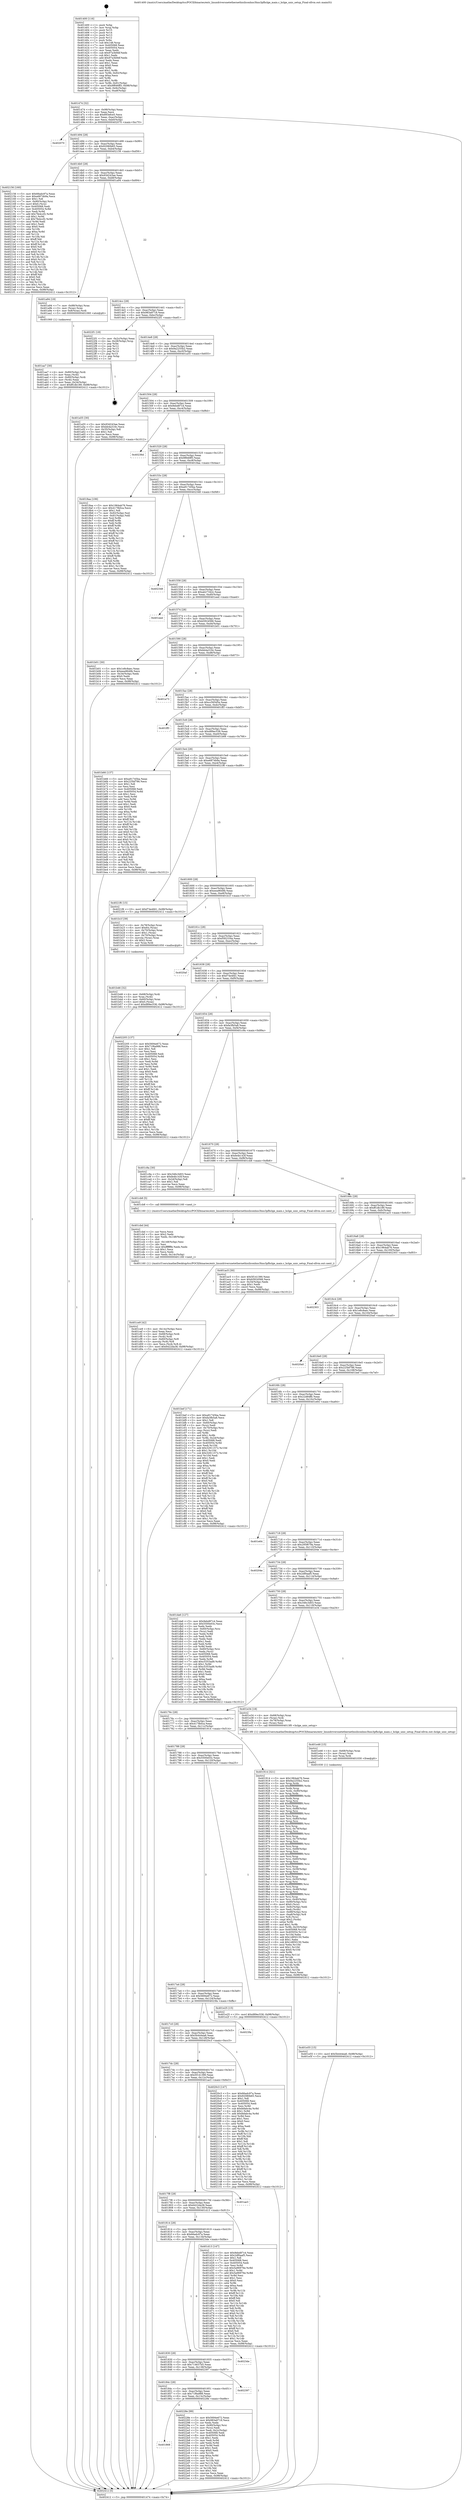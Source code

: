 digraph "0x401400" {
  label = "0x401400 (/mnt/c/Users/mathe/Desktop/tcc/POCII/binaries/extr_linuxdriversnetethernethisiliconhns3hns3pfhclge_main.c_hclge_unic_setup_Final-ollvm.out::main(0))"
  labelloc = "t"
  node[shape=record]

  Entry [label="",width=0.3,height=0.3,shape=circle,fillcolor=black,style=filled]
  "0x401474" [label="{
     0x401474 [32]\l
     | [instrs]\l
     &nbsp;&nbsp;0x401474 \<+6\>: mov -0x98(%rbp),%eax\l
     &nbsp;&nbsp;0x40147a \<+2\>: mov %eax,%ecx\l
     &nbsp;&nbsp;0x40147c \<+6\>: sub $0x893efce5,%ecx\l
     &nbsp;&nbsp;0x401482 \<+6\>: mov %eax,-0xac(%rbp)\l
     &nbsp;&nbsp;0x401488 \<+6\>: mov %ecx,-0xb0(%rbp)\l
     &nbsp;&nbsp;0x40148e \<+6\>: je 0000000000402070 \<main+0xc70\>\l
  }"]
  "0x402070" [label="{
     0x402070\l
  }", style=dashed]
  "0x401494" [label="{
     0x401494 [28]\l
     | [instrs]\l
     &nbsp;&nbsp;0x401494 \<+5\>: jmp 0000000000401499 \<main+0x99\>\l
     &nbsp;&nbsp;0x401499 \<+6\>: mov -0xac(%rbp),%eax\l
     &nbsp;&nbsp;0x40149f \<+5\>: sub $0x92080b65,%eax\l
     &nbsp;&nbsp;0x4014a4 \<+6\>: mov %eax,-0xb4(%rbp)\l
     &nbsp;&nbsp;0x4014aa \<+6\>: je 0000000000402156 \<main+0xd56\>\l
  }"]
  Exit [label="",width=0.3,height=0.3,shape=circle,fillcolor=black,style=filled,peripheries=2]
  "0x402156" [label="{
     0x402156 [160]\l
     | [instrs]\l
     &nbsp;&nbsp;0x402156 \<+5\>: mov $0x66adc97a,%eax\l
     &nbsp;&nbsp;0x40215b \<+5\>: mov $0xe6874b9a,%ecx\l
     &nbsp;&nbsp;0x402160 \<+2\>: mov $0x1,%dl\l
     &nbsp;&nbsp;0x402162 \<+7\>: mov -0x90(%rbp),%rsi\l
     &nbsp;&nbsp;0x402169 \<+6\>: movl $0x0,(%rsi)\l
     &nbsp;&nbsp;0x40216f \<+7\>: mov 0x405068,%edi\l
     &nbsp;&nbsp;0x402176 \<+8\>: mov 0x405054,%r8d\l
     &nbsp;&nbsp;0x40217e \<+3\>: mov %edi,%r9d\l
     &nbsp;&nbsp;0x402181 \<+7\>: add $0x7fe4ccf2,%r9d\l
     &nbsp;&nbsp;0x402188 \<+4\>: sub $0x1,%r9d\l
     &nbsp;&nbsp;0x40218c \<+7\>: sub $0x7fe4ccf2,%r9d\l
     &nbsp;&nbsp;0x402193 \<+4\>: imul %r9d,%edi\l
     &nbsp;&nbsp;0x402197 \<+3\>: and $0x1,%edi\l
     &nbsp;&nbsp;0x40219a \<+3\>: cmp $0x0,%edi\l
     &nbsp;&nbsp;0x40219d \<+4\>: sete %r10b\l
     &nbsp;&nbsp;0x4021a1 \<+4\>: cmp $0xa,%r8d\l
     &nbsp;&nbsp;0x4021a5 \<+4\>: setl %r11b\l
     &nbsp;&nbsp;0x4021a9 \<+3\>: mov %r10b,%bl\l
     &nbsp;&nbsp;0x4021ac \<+3\>: xor $0xff,%bl\l
     &nbsp;&nbsp;0x4021af \<+3\>: mov %r11b,%r14b\l
     &nbsp;&nbsp;0x4021b2 \<+4\>: xor $0xff,%r14b\l
     &nbsp;&nbsp;0x4021b6 \<+3\>: xor $0x0,%dl\l
     &nbsp;&nbsp;0x4021b9 \<+3\>: mov %bl,%r15b\l
     &nbsp;&nbsp;0x4021bc \<+4\>: and $0x0,%r15b\l
     &nbsp;&nbsp;0x4021c0 \<+3\>: and %dl,%r10b\l
     &nbsp;&nbsp;0x4021c3 \<+3\>: mov %r14b,%r12b\l
     &nbsp;&nbsp;0x4021c6 \<+4\>: and $0x0,%r12b\l
     &nbsp;&nbsp;0x4021ca \<+3\>: and %dl,%r11b\l
     &nbsp;&nbsp;0x4021cd \<+3\>: or %r10b,%r15b\l
     &nbsp;&nbsp;0x4021d0 \<+3\>: or %r11b,%r12b\l
     &nbsp;&nbsp;0x4021d3 \<+3\>: xor %r12b,%r15b\l
     &nbsp;&nbsp;0x4021d6 \<+3\>: or %r14b,%bl\l
     &nbsp;&nbsp;0x4021d9 \<+3\>: xor $0xff,%bl\l
     &nbsp;&nbsp;0x4021dc \<+3\>: or $0x0,%dl\l
     &nbsp;&nbsp;0x4021df \<+2\>: and %dl,%bl\l
     &nbsp;&nbsp;0x4021e1 \<+3\>: or %bl,%r15b\l
     &nbsp;&nbsp;0x4021e4 \<+4\>: test $0x1,%r15b\l
     &nbsp;&nbsp;0x4021e8 \<+3\>: cmovne %ecx,%eax\l
     &nbsp;&nbsp;0x4021eb \<+6\>: mov %eax,-0x98(%rbp)\l
     &nbsp;&nbsp;0x4021f1 \<+5\>: jmp 0000000000402412 \<main+0x1012\>\l
  }"]
  "0x4014b0" [label="{
     0x4014b0 [28]\l
     | [instrs]\l
     &nbsp;&nbsp;0x4014b0 \<+5\>: jmp 00000000004014b5 \<main+0xb5\>\l
     &nbsp;&nbsp;0x4014b5 \<+6\>: mov -0xac(%rbp),%eax\l
     &nbsp;&nbsp;0x4014bb \<+5\>: sub $0x93d243ae,%eax\l
     &nbsp;&nbsp;0x4014c0 \<+6\>: mov %eax,-0xb8(%rbp)\l
     &nbsp;&nbsp;0x4014c6 \<+6\>: je 0000000000401a94 \<main+0x694\>\l
  }"]
  "0x401868" [label="{
     0x401868\l
  }", style=dashed]
  "0x401a94" [label="{
     0x401a94 [19]\l
     | [instrs]\l
     &nbsp;&nbsp;0x401a94 \<+7\>: mov -0x88(%rbp),%rax\l
     &nbsp;&nbsp;0x401a9b \<+3\>: mov (%rax),%rax\l
     &nbsp;&nbsp;0x401a9e \<+4\>: mov 0x8(%rax),%rdi\l
     &nbsp;&nbsp;0x401aa2 \<+5\>: call 0000000000401060 \<atoi@plt\>\l
     | [calls]\l
     &nbsp;&nbsp;0x401060 \{1\} (unknown)\l
  }"]
  "0x4014cc" [label="{
     0x4014cc [28]\l
     | [instrs]\l
     &nbsp;&nbsp;0x4014cc \<+5\>: jmp 00000000004014d1 \<main+0xd1\>\l
     &nbsp;&nbsp;0x4014d1 \<+6\>: mov -0xac(%rbp),%eax\l
     &nbsp;&nbsp;0x4014d7 \<+5\>: sub $0x983a9718,%eax\l
     &nbsp;&nbsp;0x4014dc \<+6\>: mov %eax,-0xbc(%rbp)\l
     &nbsp;&nbsp;0x4014e2 \<+6\>: je 00000000004022f1 \<main+0xef1\>\l
  }"]
  "0x40228e" [label="{
     0x40228e [99]\l
     | [instrs]\l
     &nbsp;&nbsp;0x40228e \<+5\>: mov $0x5694e672,%eax\l
     &nbsp;&nbsp;0x402293 \<+5\>: mov $0x983a9718,%ecx\l
     &nbsp;&nbsp;0x402298 \<+2\>: xor %edx,%edx\l
     &nbsp;&nbsp;0x40229a \<+7\>: mov -0x90(%rbp),%rsi\l
     &nbsp;&nbsp;0x4022a1 \<+2\>: mov (%rsi),%edi\l
     &nbsp;&nbsp;0x4022a3 \<+3\>: mov %edi,-0x2c(%rbp)\l
     &nbsp;&nbsp;0x4022a6 \<+7\>: mov 0x405068,%edi\l
     &nbsp;&nbsp;0x4022ad \<+8\>: mov 0x405054,%r8d\l
     &nbsp;&nbsp;0x4022b5 \<+3\>: sub $0x1,%edx\l
     &nbsp;&nbsp;0x4022b8 \<+3\>: mov %edi,%r9d\l
     &nbsp;&nbsp;0x4022bb \<+3\>: add %edx,%r9d\l
     &nbsp;&nbsp;0x4022be \<+4\>: imul %r9d,%edi\l
     &nbsp;&nbsp;0x4022c2 \<+3\>: and $0x1,%edi\l
     &nbsp;&nbsp;0x4022c5 \<+3\>: cmp $0x0,%edi\l
     &nbsp;&nbsp;0x4022c8 \<+4\>: sete %r10b\l
     &nbsp;&nbsp;0x4022cc \<+4\>: cmp $0xa,%r8d\l
     &nbsp;&nbsp;0x4022d0 \<+4\>: setl %r11b\l
     &nbsp;&nbsp;0x4022d4 \<+3\>: mov %r10b,%bl\l
     &nbsp;&nbsp;0x4022d7 \<+3\>: and %r11b,%bl\l
     &nbsp;&nbsp;0x4022da \<+3\>: xor %r11b,%r10b\l
     &nbsp;&nbsp;0x4022dd \<+3\>: or %r10b,%bl\l
     &nbsp;&nbsp;0x4022e0 \<+3\>: test $0x1,%bl\l
     &nbsp;&nbsp;0x4022e3 \<+3\>: cmovne %ecx,%eax\l
     &nbsp;&nbsp;0x4022e6 \<+6\>: mov %eax,-0x98(%rbp)\l
     &nbsp;&nbsp;0x4022ec \<+5\>: jmp 0000000000402412 \<main+0x1012\>\l
  }"]
  "0x4022f1" [label="{
     0x4022f1 [18]\l
     | [instrs]\l
     &nbsp;&nbsp;0x4022f1 \<+3\>: mov -0x2c(%rbp),%eax\l
     &nbsp;&nbsp;0x4022f4 \<+4\>: lea -0x28(%rbp),%rsp\l
     &nbsp;&nbsp;0x4022f8 \<+1\>: pop %rbx\l
     &nbsp;&nbsp;0x4022f9 \<+2\>: pop %r12\l
     &nbsp;&nbsp;0x4022fb \<+2\>: pop %r13\l
     &nbsp;&nbsp;0x4022fd \<+2\>: pop %r14\l
     &nbsp;&nbsp;0x4022ff \<+2\>: pop %r15\l
     &nbsp;&nbsp;0x402301 \<+1\>: pop %rbp\l
     &nbsp;&nbsp;0x402302 \<+1\>: ret\l
  }"]
  "0x4014e8" [label="{
     0x4014e8 [28]\l
     | [instrs]\l
     &nbsp;&nbsp;0x4014e8 \<+5\>: jmp 00000000004014ed \<main+0xed\>\l
     &nbsp;&nbsp;0x4014ed \<+6\>: mov -0xac(%rbp),%eax\l
     &nbsp;&nbsp;0x4014f3 \<+5\>: sub $0x9a2255b2,%eax\l
     &nbsp;&nbsp;0x4014f8 \<+6\>: mov %eax,-0xc0(%rbp)\l
     &nbsp;&nbsp;0x4014fe \<+6\>: je 0000000000401a55 \<main+0x655\>\l
  }"]
  "0x40184c" [label="{
     0x40184c [28]\l
     | [instrs]\l
     &nbsp;&nbsp;0x40184c \<+5\>: jmp 0000000000401851 \<main+0x451\>\l
     &nbsp;&nbsp;0x401851 \<+6\>: mov -0xac(%rbp),%eax\l
     &nbsp;&nbsp;0x401857 \<+5\>: sub $0x71f6a988,%eax\l
     &nbsp;&nbsp;0x40185c \<+6\>: mov %eax,-0x13c(%rbp)\l
     &nbsp;&nbsp;0x401862 \<+6\>: je 000000000040228e \<main+0xe8e\>\l
  }"]
  "0x401a55" [label="{
     0x401a55 [30]\l
     | [instrs]\l
     &nbsp;&nbsp;0x401a55 \<+5\>: mov $0x93d243ae,%eax\l
     &nbsp;&nbsp;0x401a5a \<+5\>: mov $0xbb4a316c,%ecx\l
     &nbsp;&nbsp;0x401a5f \<+3\>: mov -0x35(%rbp),%dl\l
     &nbsp;&nbsp;0x401a62 \<+3\>: test $0x1,%dl\l
     &nbsp;&nbsp;0x401a65 \<+3\>: cmovne %ecx,%eax\l
     &nbsp;&nbsp;0x401a68 \<+6\>: mov %eax,-0x98(%rbp)\l
     &nbsp;&nbsp;0x401a6e \<+5\>: jmp 0000000000402412 \<main+0x1012\>\l
  }"]
  "0x401504" [label="{
     0x401504 [28]\l
     | [instrs]\l
     &nbsp;&nbsp;0x401504 \<+5\>: jmp 0000000000401509 \<main+0x109\>\l
     &nbsp;&nbsp;0x401509 \<+6\>: mov -0xac(%rbp),%eax\l
     &nbsp;&nbsp;0x40150f \<+5\>: sub $0x9ebd87c4,%eax\l
     &nbsp;&nbsp;0x401514 \<+6\>: mov %eax,-0xc4(%rbp)\l
     &nbsp;&nbsp;0x40151a \<+6\>: je 000000000040236d \<main+0xf6d\>\l
  }"]
  "0x402397" [label="{
     0x402397\l
  }", style=dashed]
  "0x40236d" [label="{
     0x40236d\l
  }", style=dashed]
  "0x401520" [label="{
     0x401520 [28]\l
     | [instrs]\l
     &nbsp;&nbsp;0x401520 \<+5\>: jmp 0000000000401525 \<main+0x125\>\l
     &nbsp;&nbsp;0x401525 \<+6\>: mov -0xac(%rbp),%eax\l
     &nbsp;&nbsp;0x40152b \<+5\>: sub $0x9f846ff3,%eax\l
     &nbsp;&nbsp;0x401530 \<+6\>: mov %eax,-0xc8(%rbp)\l
     &nbsp;&nbsp;0x401536 \<+6\>: je 00000000004018aa \<main+0x4aa\>\l
  }"]
  "0x401830" [label="{
     0x401830 [28]\l
     | [instrs]\l
     &nbsp;&nbsp;0x401830 \<+5\>: jmp 0000000000401835 \<main+0x435\>\l
     &nbsp;&nbsp;0x401835 \<+6\>: mov -0xac(%rbp),%eax\l
     &nbsp;&nbsp;0x40183b \<+5\>: sub $0x714637b5,%eax\l
     &nbsp;&nbsp;0x401840 \<+6\>: mov %eax,-0x138(%rbp)\l
     &nbsp;&nbsp;0x401846 \<+6\>: je 0000000000402397 \<main+0xf97\>\l
  }"]
  "0x4018aa" [label="{
     0x4018aa [106]\l
     | [instrs]\l
     &nbsp;&nbsp;0x4018aa \<+5\>: mov $0x1964ab76,%eax\l
     &nbsp;&nbsp;0x4018af \<+5\>: mov $0x417fb0ca,%ecx\l
     &nbsp;&nbsp;0x4018b4 \<+2\>: mov $0x1,%dl\l
     &nbsp;&nbsp;0x4018b6 \<+7\>: mov -0x92(%rbp),%sil\l
     &nbsp;&nbsp;0x4018bd \<+7\>: mov -0x91(%rbp),%dil\l
     &nbsp;&nbsp;0x4018c4 \<+3\>: mov %sil,%r8b\l
     &nbsp;&nbsp;0x4018c7 \<+4\>: xor $0xff,%r8b\l
     &nbsp;&nbsp;0x4018cb \<+3\>: mov %dil,%r9b\l
     &nbsp;&nbsp;0x4018ce \<+4\>: xor $0xff,%r9b\l
     &nbsp;&nbsp;0x4018d2 \<+3\>: xor $0x1,%dl\l
     &nbsp;&nbsp;0x4018d5 \<+3\>: mov %r8b,%r10b\l
     &nbsp;&nbsp;0x4018d8 \<+4\>: and $0xff,%r10b\l
     &nbsp;&nbsp;0x4018dc \<+3\>: and %dl,%sil\l
     &nbsp;&nbsp;0x4018df \<+3\>: mov %r9b,%r11b\l
     &nbsp;&nbsp;0x4018e2 \<+4\>: and $0xff,%r11b\l
     &nbsp;&nbsp;0x4018e6 \<+3\>: and %dl,%dil\l
     &nbsp;&nbsp;0x4018e9 \<+3\>: or %sil,%r10b\l
     &nbsp;&nbsp;0x4018ec \<+3\>: or %dil,%r11b\l
     &nbsp;&nbsp;0x4018ef \<+3\>: xor %r11b,%r10b\l
     &nbsp;&nbsp;0x4018f2 \<+3\>: or %r9b,%r8b\l
     &nbsp;&nbsp;0x4018f5 \<+4\>: xor $0xff,%r8b\l
     &nbsp;&nbsp;0x4018f9 \<+3\>: or $0x1,%dl\l
     &nbsp;&nbsp;0x4018fc \<+3\>: and %dl,%r8b\l
     &nbsp;&nbsp;0x4018ff \<+3\>: or %r8b,%r10b\l
     &nbsp;&nbsp;0x401902 \<+4\>: test $0x1,%r10b\l
     &nbsp;&nbsp;0x401906 \<+3\>: cmovne %ecx,%eax\l
     &nbsp;&nbsp;0x401909 \<+6\>: mov %eax,-0x98(%rbp)\l
     &nbsp;&nbsp;0x40190f \<+5\>: jmp 0000000000402412 \<main+0x1012\>\l
  }"]
  "0x40153c" [label="{
     0x40153c [28]\l
     | [instrs]\l
     &nbsp;&nbsp;0x40153c \<+5\>: jmp 0000000000401541 \<main+0x141\>\l
     &nbsp;&nbsp;0x401541 \<+6\>: mov -0xac(%rbp),%eax\l
     &nbsp;&nbsp;0x401547 \<+5\>: sub $0xa91745ba,%eax\l
     &nbsp;&nbsp;0x40154c \<+6\>: mov %eax,-0xcc(%rbp)\l
     &nbsp;&nbsp;0x401552 \<+6\>: je 0000000000402348 \<main+0xf48\>\l
  }"]
  "0x402412" [label="{
     0x402412 [5]\l
     | [instrs]\l
     &nbsp;&nbsp;0x402412 \<+5\>: jmp 0000000000401474 \<main+0x74\>\l
  }"]
  "0x401400" [label="{
     0x401400 [116]\l
     | [instrs]\l
     &nbsp;&nbsp;0x401400 \<+1\>: push %rbp\l
     &nbsp;&nbsp;0x401401 \<+3\>: mov %rsp,%rbp\l
     &nbsp;&nbsp;0x401404 \<+2\>: push %r15\l
     &nbsp;&nbsp;0x401406 \<+2\>: push %r14\l
     &nbsp;&nbsp;0x401408 \<+2\>: push %r13\l
     &nbsp;&nbsp;0x40140a \<+2\>: push %r12\l
     &nbsp;&nbsp;0x40140c \<+1\>: push %rbx\l
     &nbsp;&nbsp;0x40140d \<+7\>: sub $0x148,%rsp\l
     &nbsp;&nbsp;0x401414 \<+7\>: mov 0x405068,%eax\l
     &nbsp;&nbsp;0x40141b \<+7\>: mov 0x405054,%ecx\l
     &nbsp;&nbsp;0x401422 \<+2\>: mov %eax,%edx\l
     &nbsp;&nbsp;0x401424 \<+6\>: sub $0x97a3b9df,%edx\l
     &nbsp;&nbsp;0x40142a \<+3\>: sub $0x1,%edx\l
     &nbsp;&nbsp;0x40142d \<+6\>: add $0x97a3b9df,%edx\l
     &nbsp;&nbsp;0x401433 \<+3\>: imul %edx,%eax\l
     &nbsp;&nbsp;0x401436 \<+3\>: and $0x1,%eax\l
     &nbsp;&nbsp;0x401439 \<+3\>: cmp $0x0,%eax\l
     &nbsp;&nbsp;0x40143c \<+4\>: sete %r8b\l
     &nbsp;&nbsp;0x401440 \<+4\>: and $0x1,%r8b\l
     &nbsp;&nbsp;0x401444 \<+7\>: mov %r8b,-0x92(%rbp)\l
     &nbsp;&nbsp;0x40144b \<+3\>: cmp $0xa,%ecx\l
     &nbsp;&nbsp;0x40144e \<+4\>: setl %r8b\l
     &nbsp;&nbsp;0x401452 \<+4\>: and $0x1,%r8b\l
     &nbsp;&nbsp;0x401456 \<+7\>: mov %r8b,-0x91(%rbp)\l
     &nbsp;&nbsp;0x40145d \<+10\>: movl $0x9f846ff3,-0x98(%rbp)\l
     &nbsp;&nbsp;0x401467 \<+6\>: mov %edi,-0x9c(%rbp)\l
     &nbsp;&nbsp;0x40146d \<+7\>: mov %rsi,-0xa8(%rbp)\l
  }"]
  "0x4023de" [label="{
     0x4023de\l
  }", style=dashed]
  "0x402348" [label="{
     0x402348\l
  }", style=dashed]
  "0x401558" [label="{
     0x401558 [28]\l
     | [instrs]\l
     &nbsp;&nbsp;0x401558 \<+5\>: jmp 000000000040155d \<main+0x15d\>\l
     &nbsp;&nbsp;0x40155d \<+6\>: mov -0xac(%rbp),%eax\l
     &nbsp;&nbsp;0x401563 \<+5\>: sub $0xab27342c,%eax\l
     &nbsp;&nbsp;0x401568 \<+6\>: mov %eax,-0xd0(%rbp)\l
     &nbsp;&nbsp;0x40156e \<+6\>: je 0000000000401eed \<main+0xaed\>\l
  }"]
  "0x401e55" [label="{
     0x401e55 [15]\l
     | [instrs]\l
     &nbsp;&nbsp;0x401e55 \<+10\>: movl $0x5b444ea6,-0x98(%rbp)\l
     &nbsp;&nbsp;0x401e5f \<+5\>: jmp 0000000000402412 \<main+0x1012\>\l
  }"]
  "0x401eed" [label="{
     0x401eed\l
  }", style=dashed]
  "0x401574" [label="{
     0x401574 [28]\l
     | [instrs]\l
     &nbsp;&nbsp;0x401574 \<+5\>: jmp 0000000000401579 \<main+0x179\>\l
     &nbsp;&nbsp;0x401579 \<+6\>: mov -0xac(%rbp),%eax\l
     &nbsp;&nbsp;0x40157f \<+5\>: sub $0xb5924566,%eax\l
     &nbsp;&nbsp;0x401584 \<+6\>: mov %eax,-0xd4(%rbp)\l
     &nbsp;&nbsp;0x40158a \<+6\>: je 0000000000401b01 \<main+0x701\>\l
  }"]
  "0x401e46" [label="{
     0x401e46 [15]\l
     | [instrs]\l
     &nbsp;&nbsp;0x401e46 \<+4\>: mov -0x68(%rbp),%rax\l
     &nbsp;&nbsp;0x401e4a \<+3\>: mov (%rax),%rax\l
     &nbsp;&nbsp;0x401e4d \<+3\>: mov %rax,%rdi\l
     &nbsp;&nbsp;0x401e50 \<+5\>: call 0000000000401030 \<free@plt\>\l
     | [calls]\l
     &nbsp;&nbsp;0x401030 \{1\} (unknown)\l
  }"]
  "0x401b01" [label="{
     0x401b01 [30]\l
     | [instrs]\l
     &nbsp;&nbsp;0x401b01 \<+5\>: mov $0x1e8c8aec,%eax\l
     &nbsp;&nbsp;0x401b06 \<+5\>: mov $0xeea9649b,%ecx\l
     &nbsp;&nbsp;0x401b0b \<+3\>: mov -0x34(%rbp),%edx\l
     &nbsp;&nbsp;0x401b0e \<+3\>: cmp $0x0,%edx\l
     &nbsp;&nbsp;0x401b11 \<+3\>: cmove %ecx,%eax\l
     &nbsp;&nbsp;0x401b14 \<+6\>: mov %eax,-0x98(%rbp)\l
     &nbsp;&nbsp;0x401b1a \<+5\>: jmp 0000000000402412 \<main+0x1012\>\l
  }"]
  "0x401590" [label="{
     0x401590 [28]\l
     | [instrs]\l
     &nbsp;&nbsp;0x401590 \<+5\>: jmp 0000000000401595 \<main+0x195\>\l
     &nbsp;&nbsp;0x401595 \<+6\>: mov -0xac(%rbp),%eax\l
     &nbsp;&nbsp;0x40159b \<+5\>: sub $0xbb4a316c,%eax\l
     &nbsp;&nbsp;0x4015a0 \<+6\>: mov %eax,-0xd8(%rbp)\l
     &nbsp;&nbsp;0x4015a6 \<+6\>: je 0000000000401a73 \<main+0x673\>\l
  }"]
  "0x401814" [label="{
     0x401814 [28]\l
     | [instrs]\l
     &nbsp;&nbsp;0x401814 \<+5\>: jmp 0000000000401819 \<main+0x419\>\l
     &nbsp;&nbsp;0x401819 \<+6\>: mov -0xac(%rbp),%eax\l
     &nbsp;&nbsp;0x40181f \<+5\>: sub $0x66adc97a,%eax\l
     &nbsp;&nbsp;0x401824 \<+6\>: mov %eax,-0x134(%rbp)\l
     &nbsp;&nbsp;0x40182a \<+6\>: je 00000000004023de \<main+0xfde\>\l
  }"]
  "0x401a73" [label="{
     0x401a73\l
  }", style=dashed]
  "0x4015ac" [label="{
     0x4015ac [28]\l
     | [instrs]\l
     &nbsp;&nbsp;0x4015ac \<+5\>: jmp 00000000004015b1 \<main+0x1b1\>\l
     &nbsp;&nbsp;0x4015b1 \<+6\>: mov -0xac(%rbp),%eax\l
     &nbsp;&nbsp;0x4015b7 \<+5\>: sub $0xcc565d5a,%eax\l
     &nbsp;&nbsp;0x4015bc \<+6\>: mov %eax,-0xdc(%rbp)\l
     &nbsp;&nbsp;0x4015c2 \<+6\>: je 0000000000401ff3 \<main+0xbf3\>\l
  }"]
  "0x401d13" [label="{
     0x401d13 [147]\l
     | [instrs]\l
     &nbsp;&nbsp;0x401d13 \<+5\>: mov $0x9ebd87c4,%eax\l
     &nbsp;&nbsp;0x401d18 \<+5\>: mov $0x2df0aaf5,%ecx\l
     &nbsp;&nbsp;0x401d1d \<+2\>: mov $0x1,%dl\l
     &nbsp;&nbsp;0x401d1f \<+7\>: mov 0x405068,%esi\l
     &nbsp;&nbsp;0x401d26 \<+7\>: mov 0x405054,%edi\l
     &nbsp;&nbsp;0x401d2d \<+3\>: mov %esi,%r8d\l
     &nbsp;&nbsp;0x401d30 \<+7\>: sub $0x5a96976e,%r8d\l
     &nbsp;&nbsp;0x401d37 \<+4\>: sub $0x1,%r8d\l
     &nbsp;&nbsp;0x401d3b \<+7\>: add $0x5a96976e,%r8d\l
     &nbsp;&nbsp;0x401d42 \<+4\>: imul %r8d,%esi\l
     &nbsp;&nbsp;0x401d46 \<+3\>: and $0x1,%esi\l
     &nbsp;&nbsp;0x401d49 \<+3\>: cmp $0x0,%esi\l
     &nbsp;&nbsp;0x401d4c \<+4\>: sete %r9b\l
     &nbsp;&nbsp;0x401d50 \<+3\>: cmp $0xa,%edi\l
     &nbsp;&nbsp;0x401d53 \<+4\>: setl %r10b\l
     &nbsp;&nbsp;0x401d57 \<+3\>: mov %r9b,%r11b\l
     &nbsp;&nbsp;0x401d5a \<+4\>: xor $0xff,%r11b\l
     &nbsp;&nbsp;0x401d5e \<+3\>: mov %r10b,%bl\l
     &nbsp;&nbsp;0x401d61 \<+3\>: xor $0xff,%bl\l
     &nbsp;&nbsp;0x401d64 \<+3\>: xor $0x0,%dl\l
     &nbsp;&nbsp;0x401d67 \<+3\>: mov %r11b,%r14b\l
     &nbsp;&nbsp;0x401d6a \<+4\>: and $0x0,%r14b\l
     &nbsp;&nbsp;0x401d6e \<+3\>: and %dl,%r9b\l
     &nbsp;&nbsp;0x401d71 \<+3\>: mov %bl,%r15b\l
     &nbsp;&nbsp;0x401d74 \<+4\>: and $0x0,%r15b\l
     &nbsp;&nbsp;0x401d78 \<+3\>: and %dl,%r10b\l
     &nbsp;&nbsp;0x401d7b \<+3\>: or %r9b,%r14b\l
     &nbsp;&nbsp;0x401d7e \<+3\>: or %r10b,%r15b\l
     &nbsp;&nbsp;0x401d81 \<+3\>: xor %r15b,%r14b\l
     &nbsp;&nbsp;0x401d84 \<+3\>: or %bl,%r11b\l
     &nbsp;&nbsp;0x401d87 \<+4\>: xor $0xff,%r11b\l
     &nbsp;&nbsp;0x401d8b \<+3\>: or $0x0,%dl\l
     &nbsp;&nbsp;0x401d8e \<+3\>: and %dl,%r11b\l
     &nbsp;&nbsp;0x401d91 \<+3\>: or %r11b,%r14b\l
     &nbsp;&nbsp;0x401d94 \<+4\>: test $0x1,%r14b\l
     &nbsp;&nbsp;0x401d98 \<+3\>: cmovne %ecx,%eax\l
     &nbsp;&nbsp;0x401d9b \<+6\>: mov %eax,-0x98(%rbp)\l
     &nbsp;&nbsp;0x401da1 \<+5\>: jmp 0000000000402412 \<main+0x1012\>\l
  }"]
  "0x401ff3" [label="{
     0x401ff3\l
  }", style=dashed]
  "0x4015c8" [label="{
     0x4015c8 [28]\l
     | [instrs]\l
     &nbsp;&nbsp;0x4015c8 \<+5\>: jmp 00000000004015cd \<main+0x1cd\>\l
     &nbsp;&nbsp;0x4015cd \<+6\>: mov -0xac(%rbp),%eax\l
     &nbsp;&nbsp;0x4015d3 \<+5\>: sub $0xd89ec536,%eax\l
     &nbsp;&nbsp;0x4015d8 \<+6\>: mov %eax,-0xe0(%rbp)\l
     &nbsp;&nbsp;0x4015de \<+6\>: je 0000000000401b66 \<main+0x766\>\l
  }"]
  "0x4017f8" [label="{
     0x4017f8 [28]\l
     | [instrs]\l
     &nbsp;&nbsp;0x4017f8 \<+5\>: jmp 00000000004017fd \<main+0x3fd\>\l
     &nbsp;&nbsp;0x4017fd \<+6\>: mov -0xac(%rbp),%eax\l
     &nbsp;&nbsp;0x401803 \<+5\>: sub $0x6422da38,%eax\l
     &nbsp;&nbsp;0x401808 \<+6\>: mov %eax,-0x130(%rbp)\l
     &nbsp;&nbsp;0x40180e \<+6\>: je 0000000000401d13 \<main+0x913\>\l
  }"]
  "0x401b66" [label="{
     0x401b66 [137]\l
     | [instrs]\l
     &nbsp;&nbsp;0x401b66 \<+5\>: mov $0xa91745ba,%eax\l
     &nbsp;&nbsp;0x401b6b \<+5\>: mov $0x225bf786,%ecx\l
     &nbsp;&nbsp;0x401b70 \<+2\>: mov $0x1,%dl\l
     &nbsp;&nbsp;0x401b72 \<+2\>: xor %esi,%esi\l
     &nbsp;&nbsp;0x401b74 \<+7\>: mov 0x405068,%edi\l
     &nbsp;&nbsp;0x401b7b \<+8\>: mov 0x405054,%r8d\l
     &nbsp;&nbsp;0x401b83 \<+3\>: sub $0x1,%esi\l
     &nbsp;&nbsp;0x401b86 \<+3\>: mov %edi,%r9d\l
     &nbsp;&nbsp;0x401b89 \<+3\>: add %esi,%r9d\l
     &nbsp;&nbsp;0x401b8c \<+4\>: imul %r9d,%edi\l
     &nbsp;&nbsp;0x401b90 \<+3\>: and $0x1,%edi\l
     &nbsp;&nbsp;0x401b93 \<+3\>: cmp $0x0,%edi\l
     &nbsp;&nbsp;0x401b96 \<+4\>: sete %r10b\l
     &nbsp;&nbsp;0x401b9a \<+4\>: cmp $0xa,%r8d\l
     &nbsp;&nbsp;0x401b9e \<+4\>: setl %r11b\l
     &nbsp;&nbsp;0x401ba2 \<+3\>: mov %r10b,%bl\l
     &nbsp;&nbsp;0x401ba5 \<+3\>: xor $0xff,%bl\l
     &nbsp;&nbsp;0x401ba8 \<+3\>: mov %r11b,%r14b\l
     &nbsp;&nbsp;0x401bab \<+4\>: xor $0xff,%r14b\l
     &nbsp;&nbsp;0x401baf \<+3\>: xor $0x0,%dl\l
     &nbsp;&nbsp;0x401bb2 \<+3\>: mov %bl,%r15b\l
     &nbsp;&nbsp;0x401bb5 \<+4\>: and $0x0,%r15b\l
     &nbsp;&nbsp;0x401bb9 \<+3\>: and %dl,%r10b\l
     &nbsp;&nbsp;0x401bbc \<+3\>: mov %r14b,%r12b\l
     &nbsp;&nbsp;0x401bbf \<+4\>: and $0x0,%r12b\l
     &nbsp;&nbsp;0x401bc3 \<+3\>: and %dl,%r11b\l
     &nbsp;&nbsp;0x401bc6 \<+3\>: or %r10b,%r15b\l
     &nbsp;&nbsp;0x401bc9 \<+3\>: or %r11b,%r12b\l
     &nbsp;&nbsp;0x401bcc \<+3\>: xor %r12b,%r15b\l
     &nbsp;&nbsp;0x401bcf \<+3\>: or %r14b,%bl\l
     &nbsp;&nbsp;0x401bd2 \<+3\>: xor $0xff,%bl\l
     &nbsp;&nbsp;0x401bd5 \<+3\>: or $0x0,%dl\l
     &nbsp;&nbsp;0x401bd8 \<+2\>: and %dl,%bl\l
     &nbsp;&nbsp;0x401bda \<+3\>: or %bl,%r15b\l
     &nbsp;&nbsp;0x401bdd \<+4\>: test $0x1,%r15b\l
     &nbsp;&nbsp;0x401be1 \<+3\>: cmovne %ecx,%eax\l
     &nbsp;&nbsp;0x401be4 \<+6\>: mov %eax,-0x98(%rbp)\l
     &nbsp;&nbsp;0x401bea \<+5\>: jmp 0000000000402412 \<main+0x1012\>\l
  }"]
  "0x4015e4" [label="{
     0x4015e4 [28]\l
     | [instrs]\l
     &nbsp;&nbsp;0x4015e4 \<+5\>: jmp 00000000004015e9 \<main+0x1e9\>\l
     &nbsp;&nbsp;0x4015e9 \<+6\>: mov -0xac(%rbp),%eax\l
     &nbsp;&nbsp;0x4015ef \<+5\>: sub $0xe6874b9a,%eax\l
     &nbsp;&nbsp;0x4015f4 \<+6\>: mov %eax,-0xe4(%rbp)\l
     &nbsp;&nbsp;0x4015fa \<+6\>: je 00000000004021f6 \<main+0xdf6\>\l
  }"]
  "0x401ae3" [label="{
     0x401ae3\l
  }", style=dashed]
  "0x4021f6" [label="{
     0x4021f6 [15]\l
     | [instrs]\l
     &nbsp;&nbsp;0x4021f6 \<+10\>: movl $0xf74e4fd1,-0x98(%rbp)\l
     &nbsp;&nbsp;0x402200 \<+5\>: jmp 0000000000402412 \<main+0x1012\>\l
  }"]
  "0x401600" [label="{
     0x401600 [28]\l
     | [instrs]\l
     &nbsp;&nbsp;0x401600 \<+5\>: jmp 0000000000401605 \<main+0x205\>\l
     &nbsp;&nbsp;0x401605 \<+6\>: mov -0xac(%rbp),%eax\l
     &nbsp;&nbsp;0x40160b \<+5\>: sub $0xeea9649b,%eax\l
     &nbsp;&nbsp;0x401610 \<+6\>: mov %eax,-0xe8(%rbp)\l
     &nbsp;&nbsp;0x401616 \<+6\>: je 0000000000401b1f \<main+0x71f\>\l
  }"]
  "0x4017dc" [label="{
     0x4017dc [28]\l
     | [instrs]\l
     &nbsp;&nbsp;0x4017dc \<+5\>: jmp 00000000004017e1 \<main+0x3e1\>\l
     &nbsp;&nbsp;0x4017e1 \<+6\>: mov -0xac(%rbp),%eax\l
     &nbsp;&nbsp;0x4017e7 \<+5\>: sub $0x5f141390,%eax\l
     &nbsp;&nbsp;0x4017ec \<+6\>: mov %eax,-0x12c(%rbp)\l
     &nbsp;&nbsp;0x4017f2 \<+6\>: je 0000000000401ae3 \<main+0x6e3\>\l
  }"]
  "0x401b1f" [label="{
     0x401b1f [39]\l
     | [instrs]\l
     &nbsp;&nbsp;0x401b1f \<+4\>: mov -0x78(%rbp),%rax\l
     &nbsp;&nbsp;0x401b23 \<+6\>: movl $0x64,(%rax)\l
     &nbsp;&nbsp;0x401b29 \<+4\>: mov -0x70(%rbp),%rax\l
     &nbsp;&nbsp;0x401b2d \<+6\>: movl $0x1,(%rax)\l
     &nbsp;&nbsp;0x401b33 \<+4\>: mov -0x70(%rbp),%rax\l
     &nbsp;&nbsp;0x401b37 \<+3\>: movslq (%rax),%rax\l
     &nbsp;&nbsp;0x401b3a \<+4\>: shl $0x2,%rax\l
     &nbsp;&nbsp;0x401b3e \<+3\>: mov %rax,%rdi\l
     &nbsp;&nbsp;0x401b41 \<+5\>: call 0000000000401050 \<malloc@plt\>\l
     | [calls]\l
     &nbsp;&nbsp;0x401050 \{1\} (unknown)\l
  }"]
  "0x40161c" [label="{
     0x40161c [28]\l
     | [instrs]\l
     &nbsp;&nbsp;0x40161c \<+5\>: jmp 0000000000401621 \<main+0x221\>\l
     &nbsp;&nbsp;0x401621 \<+6\>: mov -0xac(%rbp),%eax\l
     &nbsp;&nbsp;0x401627 \<+5\>: sub $0xf592334a,%eax\l
     &nbsp;&nbsp;0x40162c \<+6\>: mov %eax,-0xec(%rbp)\l
     &nbsp;&nbsp;0x401632 \<+6\>: je 00000000004020af \<main+0xcaf\>\l
  }"]
  "0x4020c3" [label="{
     0x4020c3 [147]\l
     | [instrs]\l
     &nbsp;&nbsp;0x4020c3 \<+5\>: mov $0x66adc97a,%eax\l
     &nbsp;&nbsp;0x4020c8 \<+5\>: mov $0x92080b65,%ecx\l
     &nbsp;&nbsp;0x4020cd \<+2\>: mov $0x1,%dl\l
     &nbsp;&nbsp;0x4020cf \<+7\>: mov 0x405068,%esi\l
     &nbsp;&nbsp;0x4020d6 \<+7\>: mov 0x405054,%edi\l
     &nbsp;&nbsp;0x4020dd \<+3\>: mov %esi,%r8d\l
     &nbsp;&nbsp;0x4020e0 \<+7\>: sub $0xfefabc4a,%r8d\l
     &nbsp;&nbsp;0x4020e7 \<+4\>: sub $0x1,%r8d\l
     &nbsp;&nbsp;0x4020eb \<+7\>: add $0xfefabc4a,%r8d\l
     &nbsp;&nbsp;0x4020f2 \<+4\>: imul %r8d,%esi\l
     &nbsp;&nbsp;0x4020f6 \<+3\>: and $0x1,%esi\l
     &nbsp;&nbsp;0x4020f9 \<+3\>: cmp $0x0,%esi\l
     &nbsp;&nbsp;0x4020fc \<+4\>: sete %r9b\l
     &nbsp;&nbsp;0x402100 \<+3\>: cmp $0xa,%edi\l
     &nbsp;&nbsp;0x402103 \<+4\>: setl %r10b\l
     &nbsp;&nbsp;0x402107 \<+3\>: mov %r9b,%r11b\l
     &nbsp;&nbsp;0x40210a \<+4\>: xor $0xff,%r11b\l
     &nbsp;&nbsp;0x40210e \<+3\>: mov %r10b,%bl\l
     &nbsp;&nbsp;0x402111 \<+3\>: xor $0xff,%bl\l
     &nbsp;&nbsp;0x402114 \<+3\>: xor $0x1,%dl\l
     &nbsp;&nbsp;0x402117 \<+3\>: mov %r11b,%r14b\l
     &nbsp;&nbsp;0x40211a \<+4\>: and $0xff,%r14b\l
     &nbsp;&nbsp;0x40211e \<+3\>: and %dl,%r9b\l
     &nbsp;&nbsp;0x402121 \<+3\>: mov %bl,%r15b\l
     &nbsp;&nbsp;0x402124 \<+4\>: and $0xff,%r15b\l
     &nbsp;&nbsp;0x402128 \<+3\>: and %dl,%r10b\l
     &nbsp;&nbsp;0x40212b \<+3\>: or %r9b,%r14b\l
     &nbsp;&nbsp;0x40212e \<+3\>: or %r10b,%r15b\l
     &nbsp;&nbsp;0x402131 \<+3\>: xor %r15b,%r14b\l
     &nbsp;&nbsp;0x402134 \<+3\>: or %bl,%r11b\l
     &nbsp;&nbsp;0x402137 \<+4\>: xor $0xff,%r11b\l
     &nbsp;&nbsp;0x40213b \<+3\>: or $0x1,%dl\l
     &nbsp;&nbsp;0x40213e \<+3\>: and %dl,%r11b\l
     &nbsp;&nbsp;0x402141 \<+3\>: or %r11b,%r14b\l
     &nbsp;&nbsp;0x402144 \<+4\>: test $0x1,%r14b\l
     &nbsp;&nbsp;0x402148 \<+3\>: cmovne %ecx,%eax\l
     &nbsp;&nbsp;0x40214b \<+6\>: mov %eax,-0x98(%rbp)\l
     &nbsp;&nbsp;0x402151 \<+5\>: jmp 0000000000402412 \<main+0x1012\>\l
  }"]
  "0x4020af" [label="{
     0x4020af\l
  }", style=dashed]
  "0x401638" [label="{
     0x401638 [28]\l
     | [instrs]\l
     &nbsp;&nbsp;0x401638 \<+5\>: jmp 000000000040163d \<main+0x23d\>\l
     &nbsp;&nbsp;0x40163d \<+6\>: mov -0xac(%rbp),%eax\l
     &nbsp;&nbsp;0x401643 \<+5\>: sub $0xf74e4fd1,%eax\l
     &nbsp;&nbsp;0x401648 \<+6\>: mov %eax,-0xf0(%rbp)\l
     &nbsp;&nbsp;0x40164e \<+6\>: je 0000000000402205 \<main+0xe05\>\l
  }"]
  "0x4017c0" [label="{
     0x4017c0 [28]\l
     | [instrs]\l
     &nbsp;&nbsp;0x4017c0 \<+5\>: jmp 00000000004017c5 \<main+0x3c5\>\l
     &nbsp;&nbsp;0x4017c5 \<+6\>: mov -0xac(%rbp),%eax\l
     &nbsp;&nbsp;0x4017cb \<+5\>: sub $0x5b444ea6,%eax\l
     &nbsp;&nbsp;0x4017d0 \<+6\>: mov %eax,-0x128(%rbp)\l
     &nbsp;&nbsp;0x4017d6 \<+6\>: je 00000000004020c3 \<main+0xcc3\>\l
  }"]
  "0x402205" [label="{
     0x402205 [137]\l
     | [instrs]\l
     &nbsp;&nbsp;0x402205 \<+5\>: mov $0x5694e672,%eax\l
     &nbsp;&nbsp;0x40220a \<+5\>: mov $0x71f6a988,%ecx\l
     &nbsp;&nbsp;0x40220f \<+2\>: mov $0x1,%dl\l
     &nbsp;&nbsp;0x402211 \<+2\>: xor %esi,%esi\l
     &nbsp;&nbsp;0x402213 \<+7\>: mov 0x405068,%edi\l
     &nbsp;&nbsp;0x40221a \<+8\>: mov 0x405054,%r8d\l
     &nbsp;&nbsp;0x402222 \<+3\>: sub $0x1,%esi\l
     &nbsp;&nbsp;0x402225 \<+3\>: mov %edi,%r9d\l
     &nbsp;&nbsp;0x402228 \<+3\>: add %esi,%r9d\l
     &nbsp;&nbsp;0x40222b \<+4\>: imul %r9d,%edi\l
     &nbsp;&nbsp;0x40222f \<+3\>: and $0x1,%edi\l
     &nbsp;&nbsp;0x402232 \<+3\>: cmp $0x0,%edi\l
     &nbsp;&nbsp;0x402235 \<+4\>: sete %r10b\l
     &nbsp;&nbsp;0x402239 \<+4\>: cmp $0xa,%r8d\l
     &nbsp;&nbsp;0x40223d \<+4\>: setl %r11b\l
     &nbsp;&nbsp;0x402241 \<+3\>: mov %r10b,%bl\l
     &nbsp;&nbsp;0x402244 \<+3\>: xor $0xff,%bl\l
     &nbsp;&nbsp;0x402247 \<+3\>: mov %r11b,%r14b\l
     &nbsp;&nbsp;0x40224a \<+4\>: xor $0xff,%r14b\l
     &nbsp;&nbsp;0x40224e \<+3\>: xor $0x1,%dl\l
     &nbsp;&nbsp;0x402251 \<+3\>: mov %bl,%r15b\l
     &nbsp;&nbsp;0x402254 \<+4\>: and $0xff,%r15b\l
     &nbsp;&nbsp;0x402258 \<+3\>: and %dl,%r10b\l
     &nbsp;&nbsp;0x40225b \<+3\>: mov %r14b,%r12b\l
     &nbsp;&nbsp;0x40225e \<+4\>: and $0xff,%r12b\l
     &nbsp;&nbsp;0x402262 \<+3\>: and %dl,%r11b\l
     &nbsp;&nbsp;0x402265 \<+3\>: or %r10b,%r15b\l
     &nbsp;&nbsp;0x402268 \<+3\>: or %r11b,%r12b\l
     &nbsp;&nbsp;0x40226b \<+3\>: xor %r12b,%r15b\l
     &nbsp;&nbsp;0x40226e \<+3\>: or %r14b,%bl\l
     &nbsp;&nbsp;0x402271 \<+3\>: xor $0xff,%bl\l
     &nbsp;&nbsp;0x402274 \<+3\>: or $0x1,%dl\l
     &nbsp;&nbsp;0x402277 \<+2\>: and %dl,%bl\l
     &nbsp;&nbsp;0x402279 \<+3\>: or %bl,%r15b\l
     &nbsp;&nbsp;0x40227c \<+4\>: test $0x1,%r15b\l
     &nbsp;&nbsp;0x402280 \<+3\>: cmovne %ecx,%eax\l
     &nbsp;&nbsp;0x402283 \<+6\>: mov %eax,-0x98(%rbp)\l
     &nbsp;&nbsp;0x402289 \<+5\>: jmp 0000000000402412 \<main+0x1012\>\l
  }"]
  "0x401654" [label="{
     0x401654 [28]\l
     | [instrs]\l
     &nbsp;&nbsp;0x401654 \<+5\>: jmp 0000000000401659 \<main+0x259\>\l
     &nbsp;&nbsp;0x401659 \<+6\>: mov -0xac(%rbp),%eax\l
     &nbsp;&nbsp;0x40165f \<+5\>: sub $0xfa3fb5a8,%eax\l
     &nbsp;&nbsp;0x401664 \<+6\>: mov %eax,-0xf4(%rbp)\l
     &nbsp;&nbsp;0x40166a \<+6\>: je 0000000000401c9a \<main+0x89a\>\l
  }"]
  "0x4023fa" [label="{
     0x4023fa\l
  }", style=dashed]
  "0x401c9a" [label="{
     0x401c9a [30]\l
     | [instrs]\l
     &nbsp;&nbsp;0x401c9a \<+5\>: mov $0x346c3d03,%eax\l
     &nbsp;&nbsp;0x401c9f \<+5\>: mov $0xfe4b143f,%ecx\l
     &nbsp;&nbsp;0x401ca4 \<+3\>: mov -0x2d(%rbp),%dl\l
     &nbsp;&nbsp;0x401ca7 \<+3\>: test $0x1,%dl\l
     &nbsp;&nbsp;0x401caa \<+3\>: cmovne %ecx,%eax\l
     &nbsp;&nbsp;0x401cad \<+6\>: mov %eax,-0x98(%rbp)\l
     &nbsp;&nbsp;0x401cb3 \<+5\>: jmp 0000000000402412 \<main+0x1012\>\l
  }"]
  "0x401670" [label="{
     0x401670 [28]\l
     | [instrs]\l
     &nbsp;&nbsp;0x401670 \<+5\>: jmp 0000000000401675 \<main+0x275\>\l
     &nbsp;&nbsp;0x401675 \<+6\>: mov -0xac(%rbp),%eax\l
     &nbsp;&nbsp;0x40167b \<+5\>: sub $0xfe4b143f,%eax\l
     &nbsp;&nbsp;0x401680 \<+6\>: mov %eax,-0xf8(%rbp)\l
     &nbsp;&nbsp;0x401686 \<+6\>: je 0000000000401cb8 \<main+0x8b8\>\l
  }"]
  "0x4017a4" [label="{
     0x4017a4 [28]\l
     | [instrs]\l
     &nbsp;&nbsp;0x4017a4 \<+5\>: jmp 00000000004017a9 \<main+0x3a9\>\l
     &nbsp;&nbsp;0x4017a9 \<+6\>: mov -0xac(%rbp),%eax\l
     &nbsp;&nbsp;0x4017af \<+5\>: sub $0x5694e672,%eax\l
     &nbsp;&nbsp;0x4017b4 \<+6\>: mov %eax,-0x124(%rbp)\l
     &nbsp;&nbsp;0x4017ba \<+6\>: je 00000000004023fa \<main+0xffa\>\l
  }"]
  "0x401cb8" [label="{
     0x401cb8 [5]\l
     | [instrs]\l
     &nbsp;&nbsp;0x401cb8 \<+5\>: call 0000000000401160 \<next_i\>\l
     | [calls]\l
     &nbsp;&nbsp;0x401160 \{1\} (/mnt/c/Users/mathe/Desktop/tcc/POCII/binaries/extr_linuxdriversnetethernethisiliconhns3hns3pfhclge_main.c_hclge_unic_setup_Final-ollvm.out::next_i)\l
  }"]
  "0x40168c" [label="{
     0x40168c [28]\l
     | [instrs]\l
     &nbsp;&nbsp;0x40168c \<+5\>: jmp 0000000000401691 \<main+0x291\>\l
     &nbsp;&nbsp;0x401691 \<+6\>: mov -0xac(%rbp),%eax\l
     &nbsp;&nbsp;0x401697 \<+5\>: sub $0xff1db189,%eax\l
     &nbsp;&nbsp;0x40169c \<+6\>: mov %eax,-0xfc(%rbp)\l
     &nbsp;&nbsp;0x4016a2 \<+6\>: je 0000000000401ac5 \<main+0x6c5\>\l
  }"]
  "0x401e25" [label="{
     0x401e25 [15]\l
     | [instrs]\l
     &nbsp;&nbsp;0x401e25 \<+10\>: movl $0xd89ec536,-0x98(%rbp)\l
     &nbsp;&nbsp;0x401e2f \<+5\>: jmp 0000000000402412 \<main+0x1012\>\l
  }"]
  "0x401ac5" [label="{
     0x401ac5 [30]\l
     | [instrs]\l
     &nbsp;&nbsp;0x401ac5 \<+5\>: mov $0x5f141390,%eax\l
     &nbsp;&nbsp;0x401aca \<+5\>: mov $0xb5924566,%ecx\l
     &nbsp;&nbsp;0x401acf \<+3\>: mov -0x34(%rbp),%edx\l
     &nbsp;&nbsp;0x401ad2 \<+3\>: cmp $0x1,%edx\l
     &nbsp;&nbsp;0x401ad5 \<+3\>: cmovl %ecx,%eax\l
     &nbsp;&nbsp;0x401ad8 \<+6\>: mov %eax,-0x98(%rbp)\l
     &nbsp;&nbsp;0x401ade \<+5\>: jmp 0000000000402412 \<main+0x1012\>\l
  }"]
  "0x4016a8" [label="{
     0x4016a8 [28]\l
     | [instrs]\l
     &nbsp;&nbsp;0x4016a8 \<+5\>: jmp 00000000004016ad \<main+0x2ad\>\l
     &nbsp;&nbsp;0x4016ad \<+6\>: mov -0xac(%rbp),%eax\l
     &nbsp;&nbsp;0x4016b3 \<+5\>: sub $0x1964ab76,%eax\l
     &nbsp;&nbsp;0x4016b8 \<+6\>: mov %eax,-0x100(%rbp)\l
     &nbsp;&nbsp;0x4016be \<+6\>: je 0000000000402303 \<main+0xf03\>\l
  }"]
  "0x401ce9" [label="{
     0x401ce9 [42]\l
     | [instrs]\l
     &nbsp;&nbsp;0x401ce9 \<+6\>: mov -0x14c(%rbp),%ecx\l
     &nbsp;&nbsp;0x401cef \<+3\>: imul %eax,%ecx\l
     &nbsp;&nbsp;0x401cf2 \<+4\>: mov -0x68(%rbp),%rdi\l
     &nbsp;&nbsp;0x401cf6 \<+3\>: mov (%rdi),%rdi\l
     &nbsp;&nbsp;0x401cf9 \<+4\>: mov -0x60(%rbp),%r8\l
     &nbsp;&nbsp;0x401cfd \<+3\>: movslq (%r8),%r8\l
     &nbsp;&nbsp;0x401d00 \<+4\>: mov %ecx,(%rdi,%r8,4)\l
     &nbsp;&nbsp;0x401d04 \<+10\>: movl $0x6422da38,-0x98(%rbp)\l
     &nbsp;&nbsp;0x401d0e \<+5\>: jmp 0000000000402412 \<main+0x1012\>\l
  }"]
  "0x402303" [label="{
     0x402303\l
  }", style=dashed]
  "0x4016c4" [label="{
     0x4016c4 [28]\l
     | [instrs]\l
     &nbsp;&nbsp;0x4016c4 \<+5\>: jmp 00000000004016c9 \<main+0x2c9\>\l
     &nbsp;&nbsp;0x4016c9 \<+6\>: mov -0xac(%rbp),%eax\l
     &nbsp;&nbsp;0x4016cf \<+5\>: sub $0x1e8c8aec,%eax\l
     &nbsp;&nbsp;0x4016d4 \<+6\>: mov %eax,-0x104(%rbp)\l
     &nbsp;&nbsp;0x4016da \<+6\>: je 00000000004020a0 \<main+0xca0\>\l
  }"]
  "0x401cbd" [label="{
     0x401cbd [44]\l
     | [instrs]\l
     &nbsp;&nbsp;0x401cbd \<+2\>: xor %ecx,%ecx\l
     &nbsp;&nbsp;0x401cbf \<+5\>: mov $0x2,%edx\l
     &nbsp;&nbsp;0x401cc4 \<+6\>: mov %edx,-0x148(%rbp)\l
     &nbsp;&nbsp;0x401cca \<+1\>: cltd\l
     &nbsp;&nbsp;0x401ccb \<+6\>: mov -0x148(%rbp),%esi\l
     &nbsp;&nbsp;0x401cd1 \<+2\>: idiv %esi\l
     &nbsp;&nbsp;0x401cd3 \<+6\>: imul $0xfffffffe,%edx,%edx\l
     &nbsp;&nbsp;0x401cd9 \<+3\>: sub $0x1,%ecx\l
     &nbsp;&nbsp;0x401cdc \<+2\>: sub %ecx,%edx\l
     &nbsp;&nbsp;0x401cde \<+6\>: mov %edx,-0x14c(%rbp)\l
     &nbsp;&nbsp;0x401ce4 \<+5\>: call 0000000000401160 \<next_i\>\l
     | [calls]\l
     &nbsp;&nbsp;0x401160 \{1\} (/mnt/c/Users/mathe/Desktop/tcc/POCII/binaries/extr_linuxdriversnetethernethisiliconhns3hns3pfhclge_main.c_hclge_unic_setup_Final-ollvm.out::next_i)\l
  }"]
  "0x4020a0" [label="{
     0x4020a0\l
  }", style=dashed]
  "0x4016e0" [label="{
     0x4016e0 [28]\l
     | [instrs]\l
     &nbsp;&nbsp;0x4016e0 \<+5\>: jmp 00000000004016e5 \<main+0x2e5\>\l
     &nbsp;&nbsp;0x4016e5 \<+6\>: mov -0xac(%rbp),%eax\l
     &nbsp;&nbsp;0x4016eb \<+5\>: sub $0x225bf786,%eax\l
     &nbsp;&nbsp;0x4016f0 \<+6\>: mov %eax,-0x108(%rbp)\l
     &nbsp;&nbsp;0x4016f6 \<+6\>: je 0000000000401bef \<main+0x7ef\>\l
  }"]
  "0x401b46" [label="{
     0x401b46 [32]\l
     | [instrs]\l
     &nbsp;&nbsp;0x401b46 \<+4\>: mov -0x68(%rbp),%rdi\l
     &nbsp;&nbsp;0x401b4a \<+3\>: mov %rax,(%rdi)\l
     &nbsp;&nbsp;0x401b4d \<+4\>: mov -0x60(%rbp),%rax\l
     &nbsp;&nbsp;0x401b51 \<+6\>: movl $0x0,(%rax)\l
     &nbsp;&nbsp;0x401b57 \<+10\>: movl $0xd89ec536,-0x98(%rbp)\l
     &nbsp;&nbsp;0x401b61 \<+5\>: jmp 0000000000402412 \<main+0x1012\>\l
  }"]
  "0x401bef" [label="{
     0x401bef [171]\l
     | [instrs]\l
     &nbsp;&nbsp;0x401bef \<+5\>: mov $0xa91745ba,%eax\l
     &nbsp;&nbsp;0x401bf4 \<+5\>: mov $0xfa3fb5a8,%ecx\l
     &nbsp;&nbsp;0x401bf9 \<+2\>: mov $0x1,%dl\l
     &nbsp;&nbsp;0x401bfb \<+4\>: mov -0x60(%rbp),%rsi\l
     &nbsp;&nbsp;0x401bff \<+2\>: mov (%rsi),%edi\l
     &nbsp;&nbsp;0x401c01 \<+4\>: mov -0x70(%rbp),%rsi\l
     &nbsp;&nbsp;0x401c05 \<+2\>: cmp (%rsi),%edi\l
     &nbsp;&nbsp;0x401c07 \<+4\>: setl %r8b\l
     &nbsp;&nbsp;0x401c0b \<+4\>: and $0x1,%r8b\l
     &nbsp;&nbsp;0x401c0f \<+4\>: mov %r8b,-0x2d(%rbp)\l
     &nbsp;&nbsp;0x401c13 \<+7\>: mov 0x405068,%edi\l
     &nbsp;&nbsp;0x401c1a \<+8\>: mov 0x405054,%r9d\l
     &nbsp;&nbsp;0x401c22 \<+3\>: mov %edi,%r10d\l
     &nbsp;&nbsp;0x401c25 \<+7\>: add $0x32911572,%r10d\l
     &nbsp;&nbsp;0x401c2c \<+4\>: sub $0x1,%r10d\l
     &nbsp;&nbsp;0x401c30 \<+7\>: sub $0x32911572,%r10d\l
     &nbsp;&nbsp;0x401c37 \<+4\>: imul %r10d,%edi\l
     &nbsp;&nbsp;0x401c3b \<+3\>: and $0x1,%edi\l
     &nbsp;&nbsp;0x401c3e \<+3\>: cmp $0x0,%edi\l
     &nbsp;&nbsp;0x401c41 \<+4\>: sete %r8b\l
     &nbsp;&nbsp;0x401c45 \<+4\>: cmp $0xa,%r9d\l
     &nbsp;&nbsp;0x401c49 \<+4\>: setl %r11b\l
     &nbsp;&nbsp;0x401c4d \<+3\>: mov %r8b,%bl\l
     &nbsp;&nbsp;0x401c50 \<+3\>: xor $0xff,%bl\l
     &nbsp;&nbsp;0x401c53 \<+3\>: mov %r11b,%r14b\l
     &nbsp;&nbsp;0x401c56 \<+4\>: xor $0xff,%r14b\l
     &nbsp;&nbsp;0x401c5a \<+3\>: xor $0x0,%dl\l
     &nbsp;&nbsp;0x401c5d \<+3\>: mov %bl,%r15b\l
     &nbsp;&nbsp;0x401c60 \<+4\>: and $0x0,%r15b\l
     &nbsp;&nbsp;0x401c64 \<+3\>: and %dl,%r8b\l
     &nbsp;&nbsp;0x401c67 \<+3\>: mov %r14b,%r12b\l
     &nbsp;&nbsp;0x401c6a \<+4\>: and $0x0,%r12b\l
     &nbsp;&nbsp;0x401c6e \<+3\>: and %dl,%r11b\l
     &nbsp;&nbsp;0x401c71 \<+3\>: or %r8b,%r15b\l
     &nbsp;&nbsp;0x401c74 \<+3\>: or %r11b,%r12b\l
     &nbsp;&nbsp;0x401c77 \<+3\>: xor %r12b,%r15b\l
     &nbsp;&nbsp;0x401c7a \<+3\>: or %r14b,%bl\l
     &nbsp;&nbsp;0x401c7d \<+3\>: xor $0xff,%bl\l
     &nbsp;&nbsp;0x401c80 \<+3\>: or $0x0,%dl\l
     &nbsp;&nbsp;0x401c83 \<+2\>: and %dl,%bl\l
     &nbsp;&nbsp;0x401c85 \<+3\>: or %bl,%r15b\l
     &nbsp;&nbsp;0x401c88 \<+4\>: test $0x1,%r15b\l
     &nbsp;&nbsp;0x401c8c \<+3\>: cmovne %ecx,%eax\l
     &nbsp;&nbsp;0x401c8f \<+6\>: mov %eax,-0x98(%rbp)\l
     &nbsp;&nbsp;0x401c95 \<+5\>: jmp 0000000000402412 \<main+0x1012\>\l
  }"]
  "0x4016fc" [label="{
     0x4016fc [28]\l
     | [instrs]\l
     &nbsp;&nbsp;0x4016fc \<+5\>: jmp 0000000000401701 \<main+0x301\>\l
     &nbsp;&nbsp;0x401701 \<+6\>: mov -0xac(%rbp),%eax\l
     &nbsp;&nbsp;0x401707 \<+5\>: sub $0x22d84ffc,%eax\l
     &nbsp;&nbsp;0x40170c \<+6\>: mov %eax,-0x10c(%rbp)\l
     &nbsp;&nbsp;0x401712 \<+6\>: je 0000000000401e64 \<main+0xa64\>\l
  }"]
  "0x401aa7" [label="{
     0x401aa7 [30]\l
     | [instrs]\l
     &nbsp;&nbsp;0x401aa7 \<+4\>: mov -0x80(%rbp),%rdi\l
     &nbsp;&nbsp;0x401aab \<+2\>: mov %eax,(%rdi)\l
     &nbsp;&nbsp;0x401aad \<+4\>: mov -0x80(%rbp),%rdi\l
     &nbsp;&nbsp;0x401ab1 \<+2\>: mov (%rdi),%eax\l
     &nbsp;&nbsp;0x401ab3 \<+3\>: mov %eax,-0x34(%rbp)\l
     &nbsp;&nbsp;0x401ab6 \<+10\>: movl $0xff1db189,-0x98(%rbp)\l
     &nbsp;&nbsp;0x401ac0 \<+5\>: jmp 0000000000402412 \<main+0x1012\>\l
  }"]
  "0x401e64" [label="{
     0x401e64\l
  }", style=dashed]
  "0x401718" [label="{
     0x401718 [28]\l
     | [instrs]\l
     &nbsp;&nbsp;0x401718 \<+5\>: jmp 000000000040171d \<main+0x31d\>\l
     &nbsp;&nbsp;0x40171d \<+6\>: mov -0xac(%rbp),%eax\l
     &nbsp;&nbsp;0x401723 \<+5\>: sub $0x295f679a,%eax\l
     &nbsp;&nbsp;0x401728 \<+6\>: mov %eax,-0x110(%rbp)\l
     &nbsp;&nbsp;0x40172e \<+6\>: je 000000000040204e \<main+0xc4e\>\l
  }"]
  "0x401788" [label="{
     0x401788 [28]\l
     | [instrs]\l
     &nbsp;&nbsp;0x401788 \<+5\>: jmp 000000000040178d \<main+0x38d\>\l
     &nbsp;&nbsp;0x40178d \<+6\>: mov -0xac(%rbp),%eax\l
     &nbsp;&nbsp;0x401793 \<+5\>: sub $0x5500e03c,%eax\l
     &nbsp;&nbsp;0x401798 \<+6\>: mov %eax,-0x120(%rbp)\l
     &nbsp;&nbsp;0x40179e \<+6\>: je 0000000000401e25 \<main+0xa25\>\l
  }"]
  "0x40204e" [label="{
     0x40204e\l
  }", style=dashed]
  "0x401734" [label="{
     0x401734 [28]\l
     | [instrs]\l
     &nbsp;&nbsp;0x401734 \<+5\>: jmp 0000000000401739 \<main+0x339\>\l
     &nbsp;&nbsp;0x401739 \<+6\>: mov -0xac(%rbp),%eax\l
     &nbsp;&nbsp;0x40173f \<+5\>: sub $0x2df0aaf5,%eax\l
     &nbsp;&nbsp;0x401744 \<+6\>: mov %eax,-0x114(%rbp)\l
     &nbsp;&nbsp;0x40174a \<+6\>: je 0000000000401da6 \<main+0x9a6\>\l
  }"]
  "0x401914" [label="{
     0x401914 [321]\l
     | [instrs]\l
     &nbsp;&nbsp;0x401914 \<+5\>: mov $0x1964ab76,%eax\l
     &nbsp;&nbsp;0x401919 \<+5\>: mov $0x9a2255b2,%ecx\l
     &nbsp;&nbsp;0x40191e \<+3\>: mov %rsp,%rdx\l
     &nbsp;&nbsp;0x401921 \<+4\>: add $0xfffffffffffffff0,%rdx\l
     &nbsp;&nbsp;0x401925 \<+3\>: mov %rdx,%rsp\l
     &nbsp;&nbsp;0x401928 \<+7\>: mov %rdx,-0x90(%rbp)\l
     &nbsp;&nbsp;0x40192f \<+3\>: mov %rsp,%rdx\l
     &nbsp;&nbsp;0x401932 \<+4\>: add $0xfffffffffffffff0,%rdx\l
     &nbsp;&nbsp;0x401936 \<+3\>: mov %rdx,%rsp\l
     &nbsp;&nbsp;0x401939 \<+3\>: mov %rsp,%rsi\l
     &nbsp;&nbsp;0x40193c \<+4\>: add $0xfffffffffffffff0,%rsi\l
     &nbsp;&nbsp;0x401940 \<+3\>: mov %rsi,%rsp\l
     &nbsp;&nbsp;0x401943 \<+7\>: mov %rsi,-0x88(%rbp)\l
     &nbsp;&nbsp;0x40194a \<+3\>: mov %rsp,%rsi\l
     &nbsp;&nbsp;0x40194d \<+4\>: add $0xfffffffffffffff0,%rsi\l
     &nbsp;&nbsp;0x401951 \<+3\>: mov %rsi,%rsp\l
     &nbsp;&nbsp;0x401954 \<+4\>: mov %rsi,-0x80(%rbp)\l
     &nbsp;&nbsp;0x401958 \<+3\>: mov %rsp,%rsi\l
     &nbsp;&nbsp;0x40195b \<+4\>: add $0xfffffffffffffff0,%rsi\l
     &nbsp;&nbsp;0x40195f \<+3\>: mov %rsi,%rsp\l
     &nbsp;&nbsp;0x401962 \<+4\>: mov %rsi,-0x78(%rbp)\l
     &nbsp;&nbsp;0x401966 \<+3\>: mov %rsp,%rsi\l
     &nbsp;&nbsp;0x401969 \<+4\>: add $0xfffffffffffffff0,%rsi\l
     &nbsp;&nbsp;0x40196d \<+3\>: mov %rsi,%rsp\l
     &nbsp;&nbsp;0x401970 \<+4\>: mov %rsi,-0x70(%rbp)\l
     &nbsp;&nbsp;0x401974 \<+3\>: mov %rsp,%rsi\l
     &nbsp;&nbsp;0x401977 \<+4\>: add $0xfffffffffffffff0,%rsi\l
     &nbsp;&nbsp;0x40197b \<+3\>: mov %rsi,%rsp\l
     &nbsp;&nbsp;0x40197e \<+4\>: mov %rsi,-0x68(%rbp)\l
     &nbsp;&nbsp;0x401982 \<+3\>: mov %rsp,%rsi\l
     &nbsp;&nbsp;0x401985 \<+4\>: add $0xfffffffffffffff0,%rsi\l
     &nbsp;&nbsp;0x401989 \<+3\>: mov %rsi,%rsp\l
     &nbsp;&nbsp;0x40198c \<+4\>: mov %rsi,-0x60(%rbp)\l
     &nbsp;&nbsp;0x401990 \<+3\>: mov %rsp,%rsi\l
     &nbsp;&nbsp;0x401993 \<+4\>: add $0xfffffffffffffff0,%rsi\l
     &nbsp;&nbsp;0x401997 \<+3\>: mov %rsi,%rsp\l
     &nbsp;&nbsp;0x40199a \<+4\>: mov %rsi,-0x58(%rbp)\l
     &nbsp;&nbsp;0x40199e \<+3\>: mov %rsp,%rsi\l
     &nbsp;&nbsp;0x4019a1 \<+4\>: add $0xfffffffffffffff0,%rsi\l
     &nbsp;&nbsp;0x4019a5 \<+3\>: mov %rsi,%rsp\l
     &nbsp;&nbsp;0x4019a8 \<+4\>: mov %rsi,-0x50(%rbp)\l
     &nbsp;&nbsp;0x4019ac \<+3\>: mov %rsp,%rsi\l
     &nbsp;&nbsp;0x4019af \<+4\>: add $0xfffffffffffffff0,%rsi\l
     &nbsp;&nbsp;0x4019b3 \<+3\>: mov %rsi,%rsp\l
     &nbsp;&nbsp;0x4019b6 \<+4\>: mov %rsi,-0x48(%rbp)\l
     &nbsp;&nbsp;0x4019ba \<+3\>: mov %rsp,%rsi\l
     &nbsp;&nbsp;0x4019bd \<+4\>: add $0xfffffffffffffff0,%rsi\l
     &nbsp;&nbsp;0x4019c1 \<+3\>: mov %rsi,%rsp\l
     &nbsp;&nbsp;0x4019c4 \<+4\>: mov %rsi,-0x40(%rbp)\l
     &nbsp;&nbsp;0x4019c8 \<+7\>: mov -0x90(%rbp),%rsi\l
     &nbsp;&nbsp;0x4019cf \<+6\>: movl $0x0,(%rsi)\l
     &nbsp;&nbsp;0x4019d5 \<+6\>: mov -0x9c(%rbp),%edi\l
     &nbsp;&nbsp;0x4019db \<+2\>: mov %edi,(%rdx)\l
     &nbsp;&nbsp;0x4019dd \<+7\>: mov -0x88(%rbp),%rsi\l
     &nbsp;&nbsp;0x4019e4 \<+7\>: mov -0xa8(%rbp),%r8\l
     &nbsp;&nbsp;0x4019eb \<+3\>: mov %r8,(%rsi)\l
     &nbsp;&nbsp;0x4019ee \<+3\>: cmpl $0x2,(%rdx)\l
     &nbsp;&nbsp;0x4019f1 \<+4\>: setne %r9b\l
     &nbsp;&nbsp;0x4019f5 \<+4\>: and $0x1,%r9b\l
     &nbsp;&nbsp;0x4019f9 \<+4\>: mov %r9b,-0x35(%rbp)\l
     &nbsp;&nbsp;0x4019fd \<+8\>: mov 0x405068,%r10d\l
     &nbsp;&nbsp;0x401a05 \<+8\>: mov 0x405054,%r11d\l
     &nbsp;&nbsp;0x401a0d \<+3\>: mov %r10d,%ebx\l
     &nbsp;&nbsp;0x401a10 \<+6\>: add $0x1d850150,%ebx\l
     &nbsp;&nbsp;0x401a16 \<+3\>: sub $0x1,%ebx\l
     &nbsp;&nbsp;0x401a19 \<+6\>: sub $0x1d850150,%ebx\l
     &nbsp;&nbsp;0x401a1f \<+4\>: imul %ebx,%r10d\l
     &nbsp;&nbsp;0x401a23 \<+4\>: and $0x1,%r10d\l
     &nbsp;&nbsp;0x401a27 \<+4\>: cmp $0x0,%r10d\l
     &nbsp;&nbsp;0x401a2b \<+4\>: sete %r9b\l
     &nbsp;&nbsp;0x401a2f \<+4\>: cmp $0xa,%r11d\l
     &nbsp;&nbsp;0x401a33 \<+4\>: setl %r14b\l
     &nbsp;&nbsp;0x401a37 \<+3\>: mov %r9b,%r15b\l
     &nbsp;&nbsp;0x401a3a \<+3\>: and %r14b,%r15b\l
     &nbsp;&nbsp;0x401a3d \<+3\>: xor %r14b,%r9b\l
     &nbsp;&nbsp;0x401a40 \<+3\>: or %r9b,%r15b\l
     &nbsp;&nbsp;0x401a43 \<+4\>: test $0x1,%r15b\l
     &nbsp;&nbsp;0x401a47 \<+3\>: cmovne %ecx,%eax\l
     &nbsp;&nbsp;0x401a4a \<+6\>: mov %eax,-0x98(%rbp)\l
     &nbsp;&nbsp;0x401a50 \<+5\>: jmp 0000000000402412 \<main+0x1012\>\l
  }"]
  "0x401da6" [label="{
     0x401da6 [127]\l
     | [instrs]\l
     &nbsp;&nbsp;0x401da6 \<+5\>: mov $0x9ebd87c4,%eax\l
     &nbsp;&nbsp;0x401dab \<+5\>: mov $0x5500e03c,%ecx\l
     &nbsp;&nbsp;0x401db0 \<+2\>: xor %edx,%edx\l
     &nbsp;&nbsp;0x401db2 \<+4\>: mov -0x60(%rbp),%rsi\l
     &nbsp;&nbsp;0x401db6 \<+2\>: mov (%rsi),%edi\l
     &nbsp;&nbsp;0x401db8 \<+3\>: mov %edx,%r8d\l
     &nbsp;&nbsp;0x401dbb \<+3\>: sub %edi,%r8d\l
     &nbsp;&nbsp;0x401dbe \<+2\>: mov %edx,%edi\l
     &nbsp;&nbsp;0x401dc0 \<+3\>: sub $0x1,%edi\l
     &nbsp;&nbsp;0x401dc3 \<+3\>: add %edi,%r8d\l
     &nbsp;&nbsp;0x401dc6 \<+3\>: sub %r8d,%edx\l
     &nbsp;&nbsp;0x401dc9 \<+4\>: mov -0x60(%rbp),%rsi\l
     &nbsp;&nbsp;0x401dcd \<+2\>: mov %edx,(%rsi)\l
     &nbsp;&nbsp;0x401dcf \<+7\>: mov 0x405068,%edx\l
     &nbsp;&nbsp;0x401dd6 \<+7\>: mov 0x405054,%edi\l
     &nbsp;&nbsp;0x401ddd \<+3\>: mov %edx,%r8d\l
     &nbsp;&nbsp;0x401de0 \<+7\>: add $0xc5353ad9,%r8d\l
     &nbsp;&nbsp;0x401de7 \<+4\>: sub $0x1,%r8d\l
     &nbsp;&nbsp;0x401deb \<+7\>: sub $0xc5353ad9,%r8d\l
     &nbsp;&nbsp;0x401df2 \<+4\>: imul %r8d,%edx\l
     &nbsp;&nbsp;0x401df6 \<+3\>: and $0x1,%edx\l
     &nbsp;&nbsp;0x401df9 \<+3\>: cmp $0x0,%edx\l
     &nbsp;&nbsp;0x401dfc \<+4\>: sete %r9b\l
     &nbsp;&nbsp;0x401e00 \<+3\>: cmp $0xa,%edi\l
     &nbsp;&nbsp;0x401e03 \<+4\>: setl %r10b\l
     &nbsp;&nbsp;0x401e07 \<+3\>: mov %r9b,%r11b\l
     &nbsp;&nbsp;0x401e0a \<+3\>: and %r10b,%r11b\l
     &nbsp;&nbsp;0x401e0d \<+3\>: xor %r10b,%r9b\l
     &nbsp;&nbsp;0x401e10 \<+3\>: or %r9b,%r11b\l
     &nbsp;&nbsp;0x401e13 \<+4\>: test $0x1,%r11b\l
     &nbsp;&nbsp;0x401e17 \<+3\>: cmovne %ecx,%eax\l
     &nbsp;&nbsp;0x401e1a \<+6\>: mov %eax,-0x98(%rbp)\l
     &nbsp;&nbsp;0x401e20 \<+5\>: jmp 0000000000402412 \<main+0x1012\>\l
  }"]
  "0x401750" [label="{
     0x401750 [28]\l
     | [instrs]\l
     &nbsp;&nbsp;0x401750 \<+5\>: jmp 0000000000401755 \<main+0x355\>\l
     &nbsp;&nbsp;0x401755 \<+6\>: mov -0xac(%rbp),%eax\l
     &nbsp;&nbsp;0x40175b \<+5\>: sub $0x346c3d03,%eax\l
     &nbsp;&nbsp;0x401760 \<+6\>: mov %eax,-0x118(%rbp)\l
     &nbsp;&nbsp;0x401766 \<+6\>: je 0000000000401e34 \<main+0xa34\>\l
  }"]
  "0x40176c" [label="{
     0x40176c [28]\l
     | [instrs]\l
     &nbsp;&nbsp;0x40176c \<+5\>: jmp 0000000000401771 \<main+0x371\>\l
     &nbsp;&nbsp;0x401771 \<+6\>: mov -0xac(%rbp),%eax\l
     &nbsp;&nbsp;0x401777 \<+5\>: sub $0x417fb0ca,%eax\l
     &nbsp;&nbsp;0x40177c \<+6\>: mov %eax,-0x11c(%rbp)\l
     &nbsp;&nbsp;0x401782 \<+6\>: je 0000000000401914 \<main+0x514\>\l
  }"]
  "0x401e34" [label="{
     0x401e34 [18]\l
     | [instrs]\l
     &nbsp;&nbsp;0x401e34 \<+4\>: mov -0x68(%rbp),%rax\l
     &nbsp;&nbsp;0x401e38 \<+3\>: mov (%rax),%rdi\l
     &nbsp;&nbsp;0x401e3b \<+4\>: mov -0x78(%rbp),%rax\l
     &nbsp;&nbsp;0x401e3f \<+2\>: mov (%rax),%esi\l
     &nbsp;&nbsp;0x401e41 \<+5\>: call 00000000004013f0 \<hclge_unic_setup\>\l
     | [calls]\l
     &nbsp;&nbsp;0x4013f0 \{1\} (/mnt/c/Users/mathe/Desktop/tcc/POCII/binaries/extr_linuxdriversnetethernethisiliconhns3hns3pfhclge_main.c_hclge_unic_setup_Final-ollvm.out::hclge_unic_setup)\l
  }"]
  Entry -> "0x401400" [label=" 1"]
  "0x401474" -> "0x402070" [label=" 0"]
  "0x401474" -> "0x401494" [label=" 24"]
  "0x4022f1" -> Exit [label=" 1"]
  "0x401494" -> "0x402156" [label=" 1"]
  "0x401494" -> "0x4014b0" [label=" 23"]
  "0x40228e" -> "0x402412" [label=" 1"]
  "0x4014b0" -> "0x401a94" [label=" 1"]
  "0x4014b0" -> "0x4014cc" [label=" 22"]
  "0x40184c" -> "0x401868" [label=" 0"]
  "0x4014cc" -> "0x4022f1" [label=" 1"]
  "0x4014cc" -> "0x4014e8" [label=" 21"]
  "0x40184c" -> "0x40228e" [label=" 1"]
  "0x4014e8" -> "0x401a55" [label=" 1"]
  "0x4014e8" -> "0x401504" [label=" 20"]
  "0x401830" -> "0x40184c" [label=" 1"]
  "0x401504" -> "0x40236d" [label=" 0"]
  "0x401504" -> "0x401520" [label=" 20"]
  "0x401830" -> "0x402397" [label=" 0"]
  "0x401520" -> "0x4018aa" [label=" 1"]
  "0x401520" -> "0x40153c" [label=" 19"]
  "0x4018aa" -> "0x402412" [label=" 1"]
  "0x401400" -> "0x401474" [label=" 1"]
  "0x402412" -> "0x401474" [label=" 23"]
  "0x401814" -> "0x401830" [label=" 1"]
  "0x40153c" -> "0x402348" [label=" 0"]
  "0x40153c" -> "0x401558" [label=" 19"]
  "0x401814" -> "0x4023de" [label=" 0"]
  "0x401558" -> "0x401eed" [label=" 0"]
  "0x401558" -> "0x401574" [label=" 19"]
  "0x402205" -> "0x402412" [label=" 1"]
  "0x401574" -> "0x401b01" [label=" 1"]
  "0x401574" -> "0x401590" [label=" 18"]
  "0x4021f6" -> "0x402412" [label=" 1"]
  "0x401590" -> "0x401a73" [label=" 0"]
  "0x401590" -> "0x4015ac" [label=" 18"]
  "0x402156" -> "0x402412" [label=" 1"]
  "0x4015ac" -> "0x401ff3" [label=" 0"]
  "0x4015ac" -> "0x4015c8" [label=" 18"]
  "0x4020c3" -> "0x402412" [label=" 1"]
  "0x4015c8" -> "0x401b66" [label=" 2"]
  "0x4015c8" -> "0x4015e4" [label=" 16"]
  "0x401e46" -> "0x401e55" [label=" 1"]
  "0x4015e4" -> "0x4021f6" [label=" 1"]
  "0x4015e4" -> "0x401600" [label=" 15"]
  "0x401e34" -> "0x401e46" [label=" 1"]
  "0x401600" -> "0x401b1f" [label=" 1"]
  "0x401600" -> "0x40161c" [label=" 14"]
  "0x401da6" -> "0x402412" [label=" 1"]
  "0x40161c" -> "0x4020af" [label=" 0"]
  "0x40161c" -> "0x401638" [label=" 14"]
  "0x401d13" -> "0x402412" [label=" 1"]
  "0x401638" -> "0x402205" [label=" 1"]
  "0x401638" -> "0x401654" [label=" 13"]
  "0x4017f8" -> "0x401d13" [label=" 1"]
  "0x401654" -> "0x401c9a" [label=" 2"]
  "0x401654" -> "0x401670" [label=" 11"]
  "0x401e55" -> "0x402412" [label=" 1"]
  "0x401670" -> "0x401cb8" [label=" 1"]
  "0x401670" -> "0x40168c" [label=" 10"]
  "0x4017dc" -> "0x401ae3" [label=" 0"]
  "0x40168c" -> "0x401ac5" [label=" 1"]
  "0x40168c" -> "0x4016a8" [label=" 9"]
  "0x401e25" -> "0x402412" [label=" 1"]
  "0x4016a8" -> "0x402303" [label=" 0"]
  "0x4016a8" -> "0x4016c4" [label=" 9"]
  "0x4017c0" -> "0x4020c3" [label=" 1"]
  "0x4016c4" -> "0x4020a0" [label=" 0"]
  "0x4016c4" -> "0x4016e0" [label=" 9"]
  "0x4017f8" -> "0x401814" [label=" 1"]
  "0x4016e0" -> "0x401bef" [label=" 2"]
  "0x4016e0" -> "0x4016fc" [label=" 7"]
  "0x4017a4" -> "0x4017c0" [label=" 3"]
  "0x4016fc" -> "0x401e64" [label=" 0"]
  "0x4016fc" -> "0x401718" [label=" 7"]
  "0x4017a4" -> "0x4023fa" [label=" 0"]
  "0x401718" -> "0x40204e" [label=" 0"]
  "0x401718" -> "0x401734" [label=" 7"]
  "0x401788" -> "0x4017a4" [label=" 3"]
  "0x401734" -> "0x401da6" [label=" 1"]
  "0x401734" -> "0x401750" [label=" 6"]
  "0x401788" -> "0x401e25" [label=" 1"]
  "0x401750" -> "0x401e34" [label=" 1"]
  "0x401750" -> "0x40176c" [label=" 5"]
  "0x4017c0" -> "0x4017dc" [label=" 2"]
  "0x40176c" -> "0x401914" [label=" 1"]
  "0x40176c" -> "0x401788" [label=" 4"]
  "0x4017dc" -> "0x4017f8" [label=" 2"]
  "0x401914" -> "0x402412" [label=" 1"]
  "0x401a55" -> "0x402412" [label=" 1"]
  "0x401a94" -> "0x401aa7" [label=" 1"]
  "0x401aa7" -> "0x402412" [label=" 1"]
  "0x401ac5" -> "0x402412" [label=" 1"]
  "0x401b01" -> "0x402412" [label=" 1"]
  "0x401b1f" -> "0x401b46" [label=" 1"]
  "0x401b46" -> "0x402412" [label=" 1"]
  "0x401b66" -> "0x402412" [label=" 2"]
  "0x401bef" -> "0x402412" [label=" 2"]
  "0x401c9a" -> "0x402412" [label=" 2"]
  "0x401cb8" -> "0x401cbd" [label=" 1"]
  "0x401cbd" -> "0x401ce9" [label=" 1"]
  "0x401ce9" -> "0x402412" [label=" 1"]
}
